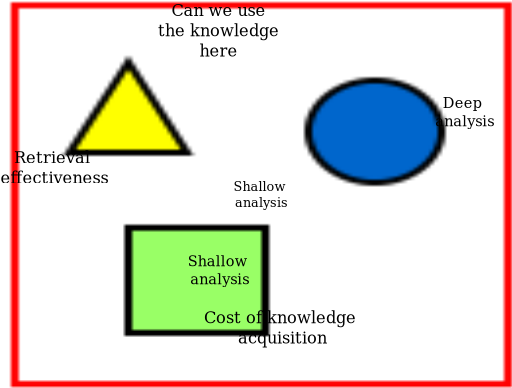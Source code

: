 <?xml version="1.0" encoding="UTF-8"?>
<dia:diagram xmlns:dia="http://www.lysator.liu.se/~alla/dia/">
  <dia:layer name="Background" visible="true" active="true">
    <dia:object type="Standard - Text" version="1" id="O0">
      <dia:attribute name="obj_pos">
        <dia:point val="35.375,16.925"/>
      </dia:attribute>
      <dia:attribute name="obj_bb">
        <dia:rectangle val="35.375,16.453;35.375,17.398"/>
      </dia:attribute>
      <dia:attribute name="text">
        <dia:composite type="text">
          <dia:attribute name="string">
            <dia:string>##</dia:string>
          </dia:attribute>
          <dia:attribute name="font">
            <dia:font family="DejaVu Serif" style="0" name="Courier"/>
          </dia:attribute>
          <dia:attribute name="height">
            <dia:real val="1.012"/>
          </dia:attribute>
          <dia:attribute name="pos">
            <dia:point val="35.375,17.205"/>
          </dia:attribute>
          <dia:attribute name="color">
            <dia:color val="#000000"/>
          </dia:attribute>
          <dia:attribute name="alignment">
            <dia:enum val="1"/>
          </dia:attribute>
        </dia:composite>
      </dia:attribute>
      <dia:attribute name="valign">
        <dia:enum val="2"/>
      </dia:attribute>
    </dia:object>
    <dia:object type="Standard - Text" version="1" id="O1">
      <dia:attribute name="obj_pos">
        <dia:point val="11.1,17.55"/>
      </dia:attribute>
      <dia:attribute name="obj_bb">
        <dia:rectangle val="11.1,17.078;11.1,18.023"/>
      </dia:attribute>
      <dia:attribute name="text">
        <dia:composite type="text">
          <dia:attribute name="string">
            <dia:string>##</dia:string>
          </dia:attribute>
          <dia:attribute name="font">
            <dia:font family="DejaVu Serif" style="0" name="Courier"/>
          </dia:attribute>
          <dia:attribute name="height">
            <dia:real val="1.012"/>
          </dia:attribute>
          <dia:attribute name="pos">
            <dia:point val="11.1,17.83"/>
          </dia:attribute>
          <dia:attribute name="color">
            <dia:color val="#000000"/>
          </dia:attribute>
          <dia:attribute name="alignment">
            <dia:enum val="1"/>
          </dia:attribute>
        </dia:composite>
      </dia:attribute>
      <dia:attribute name="valign">
        <dia:enum val="2"/>
      </dia:attribute>
    </dia:object>
    <dia:object type="Standard - Image" version="0" id="O2">
      <dia:attribute name="obj_pos">
        <dia:point val="24.6,7.05"/>
      </dia:attribute>
      <dia:attribute name="obj_bb">
        <dia:rectangle val="24.5,6.95;49.75,26.383"/>
      </dia:attribute>
      <dia:attribute name="elem_corner">
        <dia:point val="24.6,7.05"/>
      </dia:attribute>
      <dia:attribute name="elem_width">
        <dia:real val="25.05"/>
      </dia:attribute>
      <dia:attribute name="elem_height">
        <dia:real val="19.232"/>
      </dia:attribute>
      <dia:attribute name="border_width">
        <dia:real val="0.2"/>
      </dia:attribute>
      <dia:attribute name="draw_border">
        <dia:boolean val="false"/>
      </dia:attribute>
      <dia:attribute name="keep_aspect">
        <dia:boolean val="true"/>
      </dia:attribute>
      <dia:attribute name="file">
        <dia:string>#temp.png#</dia:string>
      </dia:attribute>
    </dia:object>
    <dia:object type="Standard - Text" version="1" id="O3">
      <dia:attribute name="obj_pos">
        <dia:point val="38.175,23.316"/>
      </dia:attribute>
      <dia:attribute name="obj_bb">
        <dia:rectangle val="34.248,22.338;42.102,24.295"/>
      </dia:attribute>
      <dia:attribute name="text">
        <dia:composite type="text">
          <dia:attribute name="string">
            <dia:string>#Cost of knowledge 
acquisition#</dia:string>
          </dia:attribute>
          <dia:attribute name="font">
            <dia:font family="DejaVu Serif" style="0" name="Courier"/>
          </dia:attribute>
          <dia:attribute name="height">
            <dia:real val="1.012"/>
          </dia:attribute>
          <dia:attribute name="pos">
            <dia:point val="38.175,23.09"/>
          </dia:attribute>
          <dia:attribute name="color">
            <dia:color val="#000000"/>
          </dia:attribute>
          <dia:attribute name="alignment">
            <dia:enum val="1"/>
          </dia:attribute>
        </dia:composite>
      </dia:attribute>
      <dia:attribute name="valign">
        <dia:enum val="2"/>
      </dia:attribute>
    </dia:object>
    <dia:object type="Standard - Text" version="1" id="O4">
      <dia:attribute name="obj_pos">
        <dia:point val="26.775,15.316"/>
      </dia:attribute>
      <dia:attribute name="obj_bb">
        <dia:rectangle val="24.104,14.338;29.446,16.295"/>
      </dia:attribute>
      <dia:attribute name="text">
        <dia:composite type="text">
          <dia:attribute name="string">
            <dia:string>#Retrieval 
effectiveness#</dia:string>
          </dia:attribute>
          <dia:attribute name="font">
            <dia:font family="DejaVu Serif" style="0" name="Courier"/>
          </dia:attribute>
          <dia:attribute name="height">
            <dia:real val="1.012"/>
          </dia:attribute>
          <dia:attribute name="pos">
            <dia:point val="26.775,15.09"/>
          </dia:attribute>
          <dia:attribute name="color">
            <dia:color val="#000000"/>
          </dia:attribute>
          <dia:attribute name="alignment">
            <dia:enum val="1"/>
          </dia:attribute>
        </dia:composite>
      </dia:attribute>
      <dia:attribute name="valign">
        <dia:enum val="2"/>
      </dia:attribute>
    </dia:object>
    <dia:object type="Standard - Text" version="1" id="O5">
      <dia:attribute name="obj_pos">
        <dia:point val="34.975,8.466"/>
      </dia:attribute>
      <dia:attribute name="obj_bb">
        <dia:rectangle val="31.959,6.982;37.991,9.951"/>
      </dia:attribute>
      <dia:attribute name="text">
        <dia:composite type="text">
          <dia:attribute name="string">
            <dia:string>#Can we use
the knowledge
here#</dia:string>
          </dia:attribute>
          <dia:attribute name="font">
            <dia:font family="DejaVu Serif" style="0" name="Courier"/>
          </dia:attribute>
          <dia:attribute name="height">
            <dia:real val="1.012"/>
          </dia:attribute>
          <dia:attribute name="pos">
            <dia:point val="34.975,7.734"/>
          </dia:attribute>
          <dia:attribute name="color">
            <dia:color val="#000000"/>
          </dia:attribute>
          <dia:attribute name="alignment">
            <dia:enum val="1"/>
          </dia:attribute>
        </dia:composite>
      </dia:attribute>
      <dia:attribute name="valign">
        <dia:enum val="2"/>
      </dia:attribute>
    </dia:object>
    <dia:object type="Standard - Text" version="1" id="O6">
      <dia:attribute name="obj_pos">
        <dia:point val="37.125,16.666"/>
      </dia:attribute>
      <dia:attribute name="obj_bb">
        <dia:rectangle val="35.736,15.892;38.514,17.44"/>
      </dia:attribute>
      <dia:attribute name="text">
        <dia:composite type="text">
          <dia:attribute name="string">
            <dia:string>#Shallow 
analysis#</dia:string>
          </dia:attribute>
          <dia:attribute name="font">
            <dia:font family="DejaVu Serif" style="0" name="Courier"/>
          </dia:attribute>
          <dia:attribute name="height">
            <dia:real val="0.8"/>
          </dia:attribute>
          <dia:attribute name="pos">
            <dia:point val="37.125,16.487"/>
          </dia:attribute>
          <dia:attribute name="color">
            <dia:color val="#000000"/>
          </dia:attribute>
          <dia:attribute name="alignment">
            <dia:enum val="1"/>
          </dia:attribute>
        </dia:composite>
      </dia:attribute>
      <dia:attribute name="valign">
        <dia:enum val="2"/>
      </dia:attribute>
      <dia:connections>
        <dia:connection handle="0" to="O2" connection="8"/>
      </dia:connections>
    </dia:object>
    <dia:object type="Standard - Text" version="1" id="O7">
      <dia:attribute name="obj_pos">
        <dia:point val="47.289,12.534"/>
      </dia:attribute>
      <dia:attribute name="obj_bb">
        <dia:rectangle val="45.812,11.657;48.765,13.411"/>
      </dia:attribute>
      <dia:attribute name="text">
        <dia:composite type="text">
          <dia:attribute name="string">
            <dia:string>#Deep 
analysis#</dia:string>
          </dia:attribute>
          <dia:attribute name="font">
            <dia:font family="DejaVu Serif" style="0" name="Courier"/>
          </dia:attribute>
          <dia:attribute name="height">
            <dia:real val="0.906"/>
          </dia:attribute>
          <dia:attribute name="pos">
            <dia:point val="47.289,12.332"/>
          </dia:attribute>
          <dia:attribute name="color">
            <dia:color val="#000000"/>
          </dia:attribute>
          <dia:attribute name="alignment">
            <dia:enum val="1"/>
          </dia:attribute>
        </dia:composite>
      </dia:attribute>
      <dia:attribute name="valign">
        <dia:enum val="2"/>
      </dia:attribute>
    </dia:object>
    <dia:object type="Standard - Text" version="1" id="O8">
      <dia:attribute name="obj_pos">
        <dia:point val="35.039,20.444"/>
      </dia:attribute>
      <dia:attribute name="obj_bb">
        <dia:rectangle val="33.464,19.567;36.614,21.32"/>
      </dia:attribute>
      <dia:attribute name="text">
        <dia:composite type="text">
          <dia:attribute name="string">
            <dia:string>#Shallow 
analysis#</dia:string>
          </dia:attribute>
          <dia:attribute name="font">
            <dia:font family="DejaVu Serif" style="0" name="Courier"/>
          </dia:attribute>
          <dia:attribute name="height">
            <dia:real val="0.906"/>
          </dia:attribute>
          <dia:attribute name="pos">
            <dia:point val="35.039,20.242"/>
          </dia:attribute>
          <dia:attribute name="color">
            <dia:color val="#000000"/>
          </dia:attribute>
          <dia:attribute name="alignment">
            <dia:enum val="1"/>
          </dia:attribute>
        </dia:composite>
      </dia:attribute>
      <dia:attribute name="valign">
        <dia:enum val="2"/>
      </dia:attribute>
    </dia:object>
  </dia:layer>
</dia:diagram>
